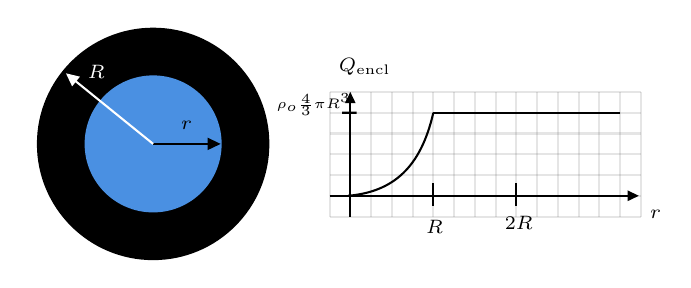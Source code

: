 

\tikzset{every picture/.style={line width=0.75pt}} %set default line width to 0.75pt        

\begin{tikzpicture}[x=0.75pt,y=0.75pt,yscale=-1,xscale=1]
%uncomment if require: \path (0,128); %set diagram left start at 0, and has height of 128

%Shape: Circle [id:dp0527207583934699] 
\draw  [fill={rgb, 255:red, 0; green, 0; blue, 0 }  ,fill opacity=1 ][line width=1.5]  (10,65) .. controls (10,34.62) and (34.62,10) .. (65,10) .. controls (95.38,10) and (120,34.62) .. (120,65) .. controls (120,95.38) and (95.38,120) .. (65,120) .. controls (34.62,120) and (10,95.38) .. (10,65) -- cycle ;
%Shape: Circle [id:dp009118456782778894] 
\draw  [color={rgb, 255:red, 74; green, 144; blue, 226 }  ,draw opacity=1 ][fill={rgb, 255:red, 74; green, 144; blue, 226 }  ,fill opacity=1 ] (32.49,65) .. controls (32.49,47.04) and (47.04,32.49) .. (65,32.49) .. controls (82.96,32.49) and (97.51,47.04) .. (97.51,65) .. controls (97.51,82.96) and (82.96,97.51) .. (65,97.51) .. controls (47.04,97.51) and (32.49,82.96) .. (32.49,65) -- cycle ;
%Straight Lines [id:da5704581277150385] 
\draw    (65,65) -- (94.51,65) ;
\draw [shift={(97.51,65)}, rotate = 180] [fill={rgb, 255:red, 0; green, 0; blue, 0 }  ][line width=0.08]  [draw opacity=0] (6.25,-3) -- (0,0) -- (6.25,3) -- cycle    ;
%Straight Lines [id:da4621654628066143] 
\draw [color={rgb, 255:red, 255; green, 255; blue, 255 }  ,draw opacity=1 ]   (65,65) -- (25.33,32.89) ;
\draw [shift={(23,31)}, rotate = 38.99] [fill={rgb, 255:red, 255; green, 255; blue, 255 }  ,fill opacity=1 ][line width=0.08]  [draw opacity=0] (6.25,-3) -- (0,0) -- (6.25,3) -- cycle    ;
%Shape: Grid [id:dp4983636977317303] 
\draw  [draw opacity=0] (150,40) -- (300,40) -- (300,100) -- (150,100) -- cycle ; \draw  [color={rgb, 255:red, 0; green, 0; blue, 0 }  ,draw opacity=0.1 ] (150,40) -- (150,100)(160,40) -- (160,100)(170,40) -- (170,100)(180,40) -- (180,100)(190,40) -- (190,100)(200,40) -- (200,100)(210,40) -- (210,100)(220,40) -- (220,100)(230,40) -- (230,100)(240,40) -- (240,100)(250,40) -- (250,100)(260,40) -- (260,100)(270,40) -- (270,100)(280,40) -- (280,100)(290,40) -- (290,100) ; \draw  [color={rgb, 255:red, 0; green, 0; blue, 0 }  ,draw opacity=0.1 ] (150,40) -- (300,40)(150,50) -- (300,50)(150,60) -- (300,60)(150,70) -- (300,70)(150,80) -- (300,80)(150,90) -- (300,90) ; \draw  [color={rgb, 255:red, 0; green, 0; blue, 0 }  ,draw opacity=0.1 ]  ;
%Straight Lines [id:da11713785700540957] 
\draw [color={rgb, 255:red, 0; green, 0; blue, 0 }  ,draw opacity=0.1 ]   (150,100) -- (300,100) ;
%Straight Lines [id:da052560858015437306] 
\draw [color={rgb, 255:red, 0; green, 0; blue, 0 }  ,draw opacity=0.1 ]   (300,100) -- (300,40) ;

%Straight Lines [id:da31641545963166506] 
\draw    (160,43) -- (160,100) ;
\draw [shift={(160,40)}, rotate = 90] [fill={rgb, 255:red, 0; green, 0; blue, 0 }  ][line width=0.08]  [draw opacity=0] (5.36,-2.57) -- (0,0) -- (5.36,2.57) -- cycle    ;
%Straight Lines [id:da912143434380021] 
\draw [color={rgb, 255:red, 0; green, 0; blue, 0 }  ,draw opacity=1 ]   (150,90) -- (296,90) ;
\draw [shift={(299,90)}, rotate = 180] [fill={rgb, 255:red, 0; green, 0; blue, 0 }  ,fill opacity=1 ][line width=0.08]  [draw opacity=0] (5.36,-2.57) -- (0,0) -- (5.36,2.57) -- cycle    ;
%Straight Lines [id:da6667287434324982] 
\draw    (200,84) -- (200,95) ;
%Curve Lines [id:da3419850130848958] 
\draw    (159,90) .. controls (181.07,88.03) and (194,76.01) .. (200,50) ;
%Straight Lines [id:da020672632316744766] 
\draw    (200,50) -- (290,50) ;
%Straight Lines [id:da016557972404517063] 
\draw    (163,50) -- (156,49.98) ;
%Straight Lines [id:da4172238613114696] 
\draw    (240,84) -- (240,95) ;

% Text Node
\draw (32,25.4) node [anchor=north west][inner sep=0.75pt]  [font=\scriptsize,color={rgb, 255:red, 255; green, 255; blue, 255 }  ,opacity=1 ]  {$R$};
% Text Node
\draw (77,52.4) node [anchor=north west][inner sep=0.75pt]  [font=\scriptsize]  {$r$};
% Text Node
\draw (195,100.4) node [anchor=north west][inner sep=0.75pt]  [font=\scriptsize]  {$R$};
% Text Node
\draw (303,95.4) node [anchor=north west][inner sep=0.75pt]  [font=\scriptsize]  {$r$};
% Text Node
\draw (123,39.4) node [anchor=north west][inner sep=0.75pt]  [font=\tiny]  {$\rho _{o}\frac{4}{3} \pi R^{3}$};
% Text Node
\draw (233,98.4) node [anchor=north west][inner sep=0.75pt]  [font=\scriptsize]  {$2R$};
% Text Node
\draw (153,22.4) node [anchor=north west][inner sep=0.75pt]  [font=\scriptsize]  {$Q_{\mathrm{encl}}$};


\end{tikzpicture}
